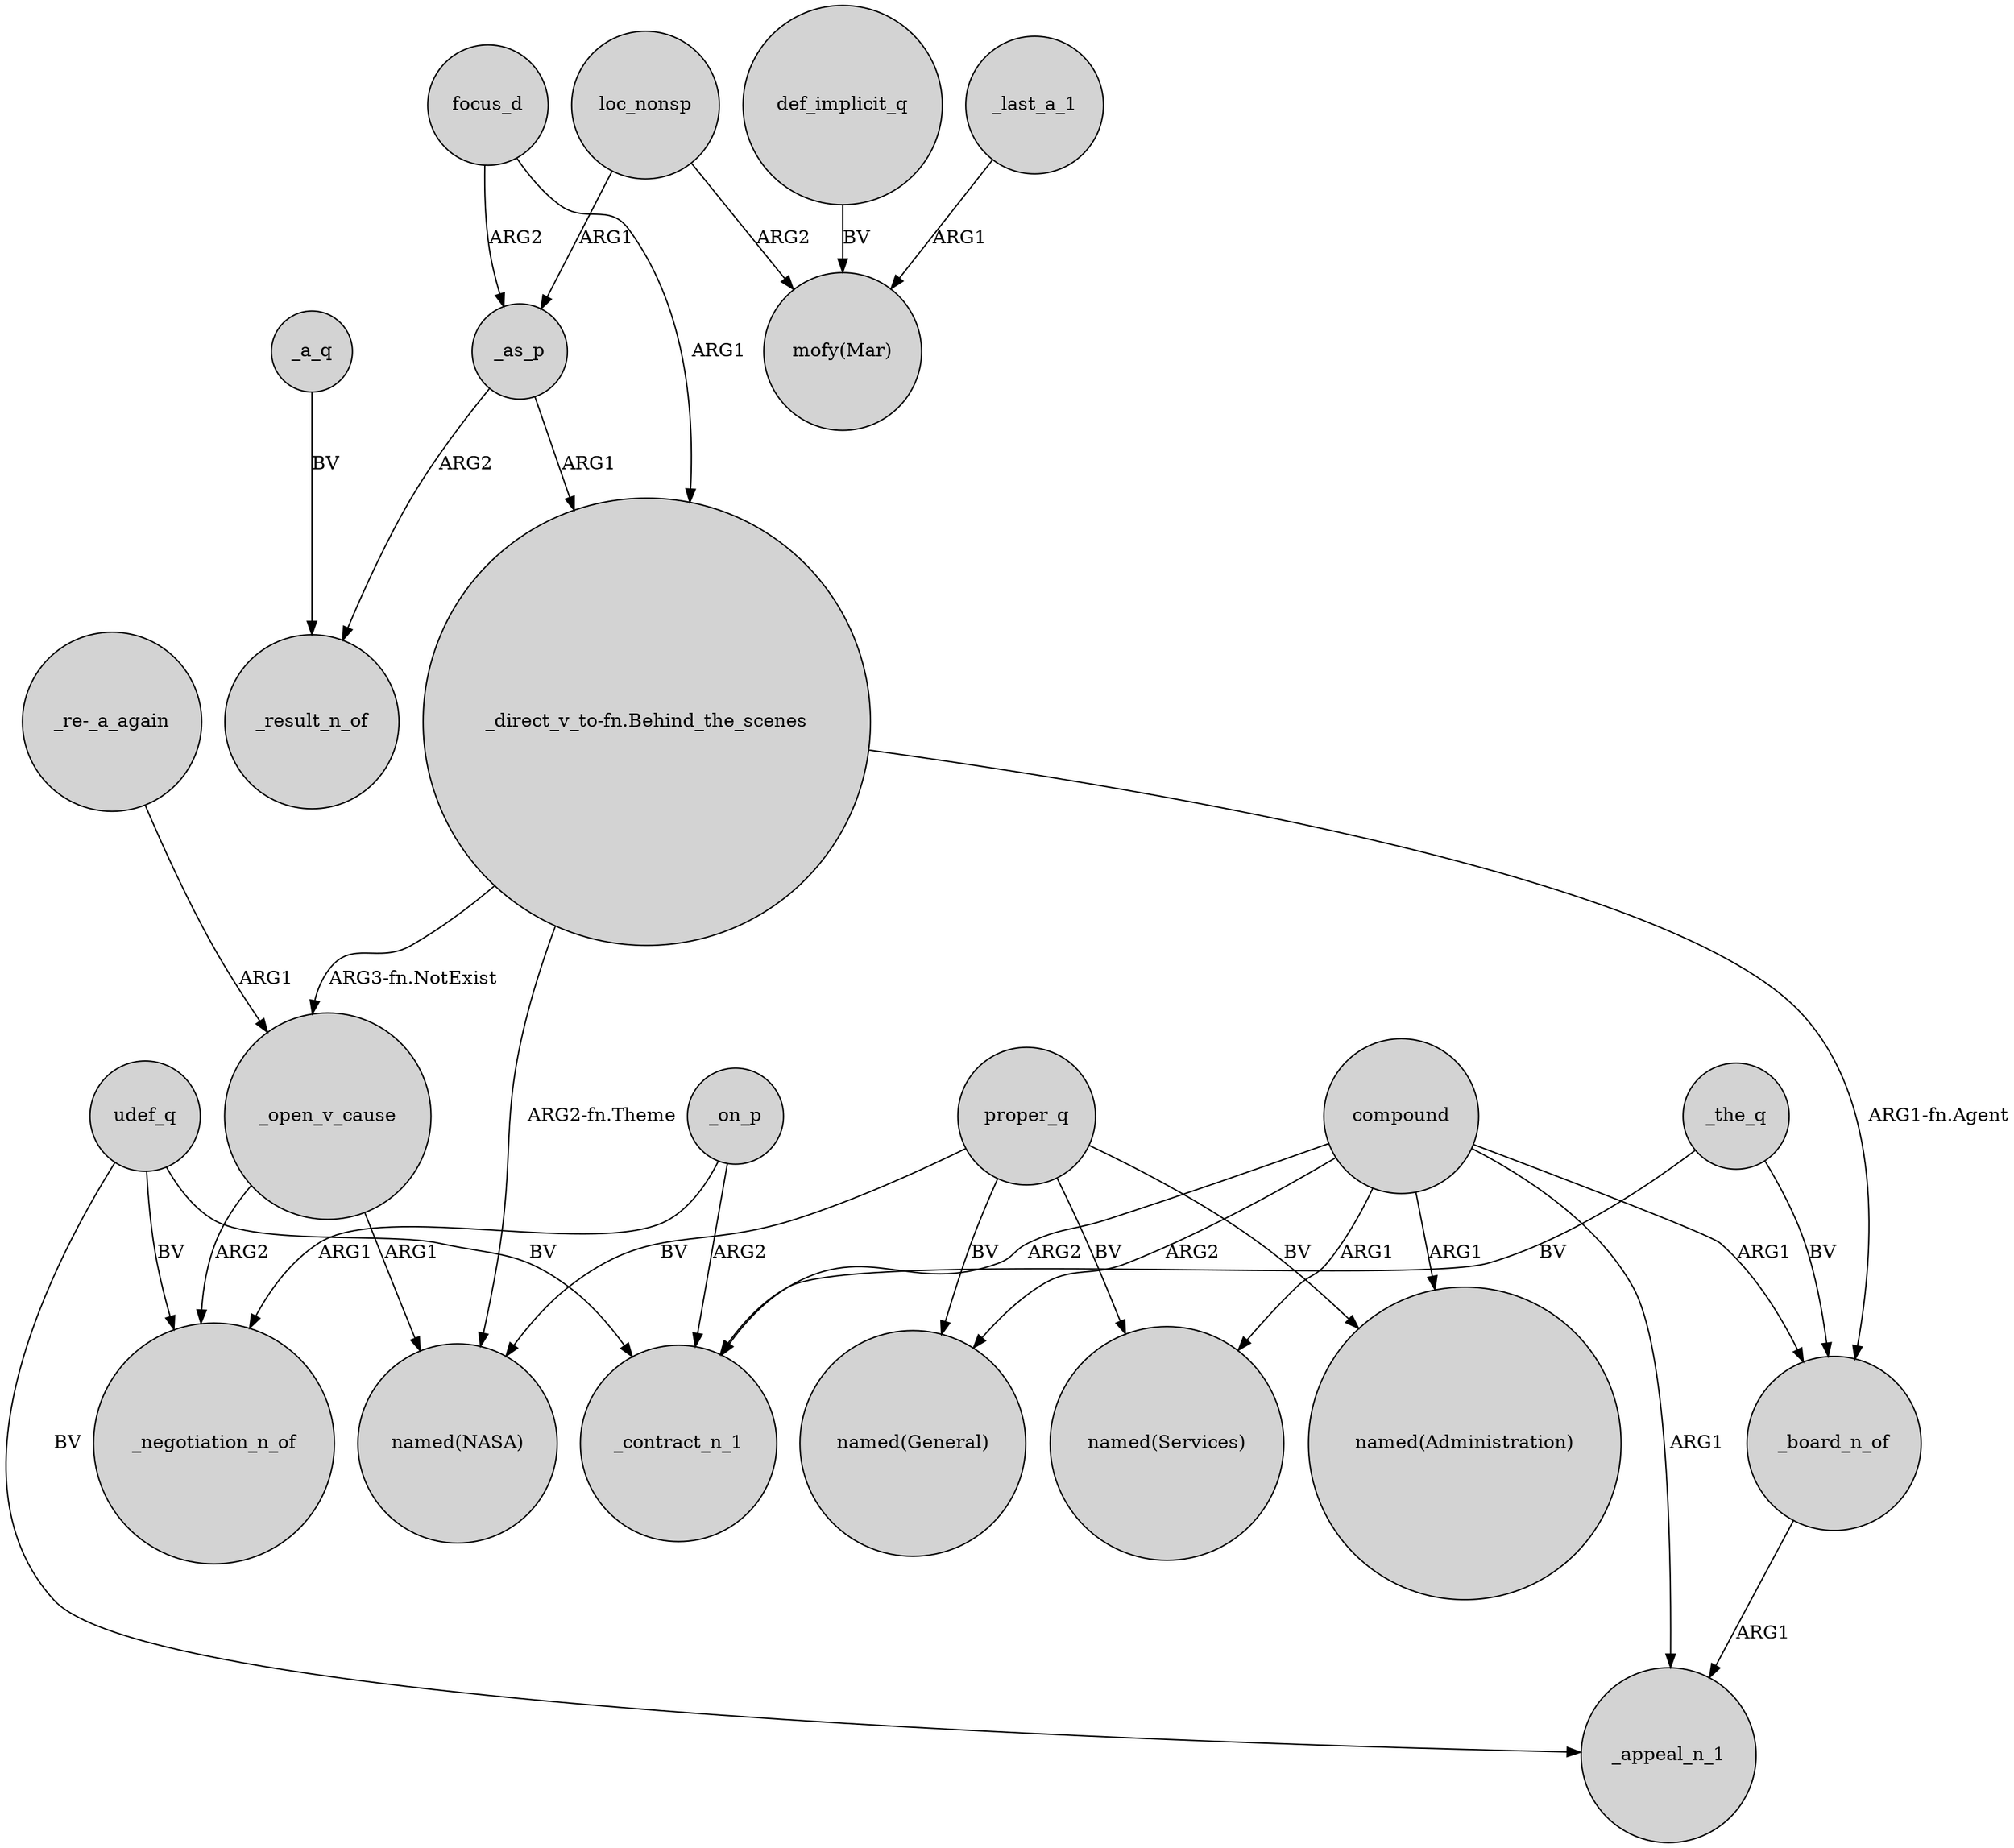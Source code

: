 digraph {
	node [shape=circle style=filled]
	udef_q -> _negotiation_n_of [label=BV]
	proper_q -> "named(NASA)" [label=BV]
	_open_v_cause -> _negotiation_n_of [label=ARG2]
	"_direct_v_to-fn.Behind_the_scenes" -> _open_v_cause [label="ARG3-fn.NotExist"]
	loc_nonsp -> _as_p [label=ARG1]
	"_direct_v_to-fn.Behind_the_scenes" -> _board_n_of [label="ARG1-fn.Agent"]
	"_direct_v_to-fn.Behind_the_scenes" -> "named(NASA)" [label="ARG2-fn.Theme"]
	_open_v_cause -> "named(NASA)" [label=ARG1]
	compound -> _board_n_of [label=ARG1]
	compound -> "named(Services)" [label=ARG1]
	proper_q -> "named(General)" [label=BV]
	compound -> _appeal_n_1 [label=ARG1]
	_on_p -> _contract_n_1 [label=ARG2]
	_as_p -> "_direct_v_to-fn.Behind_the_scenes" [label=ARG1]
	focus_d -> _as_p [label=ARG2]
	_a_q -> _result_n_of [label=BV]
	proper_q -> "named(Services)" [label=BV]
	compound -> "named(General)" [label=ARG2]
	def_implicit_q -> "mofy(Mar)" [label=BV]
	proper_q -> "named(Administration)" [label=BV]
	loc_nonsp -> "mofy(Mar)" [label=ARG2]
	compound -> "named(Administration)" [label=ARG1]
	_last_a_1 -> "mofy(Mar)" [label=ARG1]
	compound -> _contract_n_1 [label=ARG2]
	"_re-_a_again" -> _open_v_cause [label=ARG1]
	_as_p -> _result_n_of [label=ARG2]
	_the_q -> _contract_n_1 [label=BV]
	udef_q -> _appeal_n_1 [label=BV]
	_the_q -> _board_n_of [label=BV]
	_on_p -> _negotiation_n_of [label=ARG1]
	focus_d -> "_direct_v_to-fn.Behind_the_scenes" [label=ARG1]
	_board_n_of -> _appeal_n_1 [label=ARG1]
	udef_q -> _contract_n_1 [label=BV]
}
